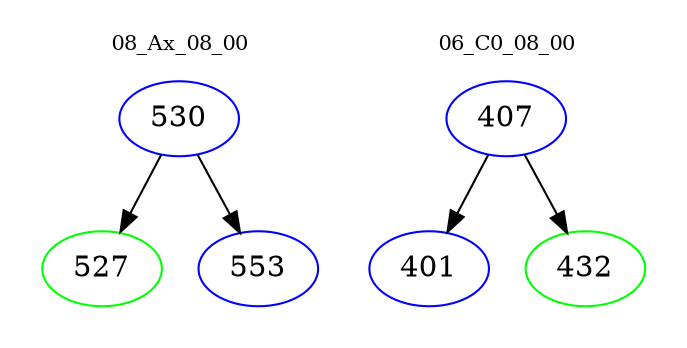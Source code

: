 digraph{
subgraph cluster_0 {
color = white
label = "08_Ax_08_00";
fontsize=10;
T0_530 [label="530", color="blue"]
T0_530 -> T0_527 [color="black"]
T0_527 [label="527", color="green"]
T0_530 -> T0_553 [color="black"]
T0_553 [label="553", color="blue"]
}
subgraph cluster_1 {
color = white
label = "06_C0_08_00";
fontsize=10;
T1_407 [label="407", color="blue"]
T1_407 -> T1_401 [color="black"]
T1_401 [label="401", color="blue"]
T1_407 -> T1_432 [color="black"]
T1_432 [label="432", color="green"]
}
}
